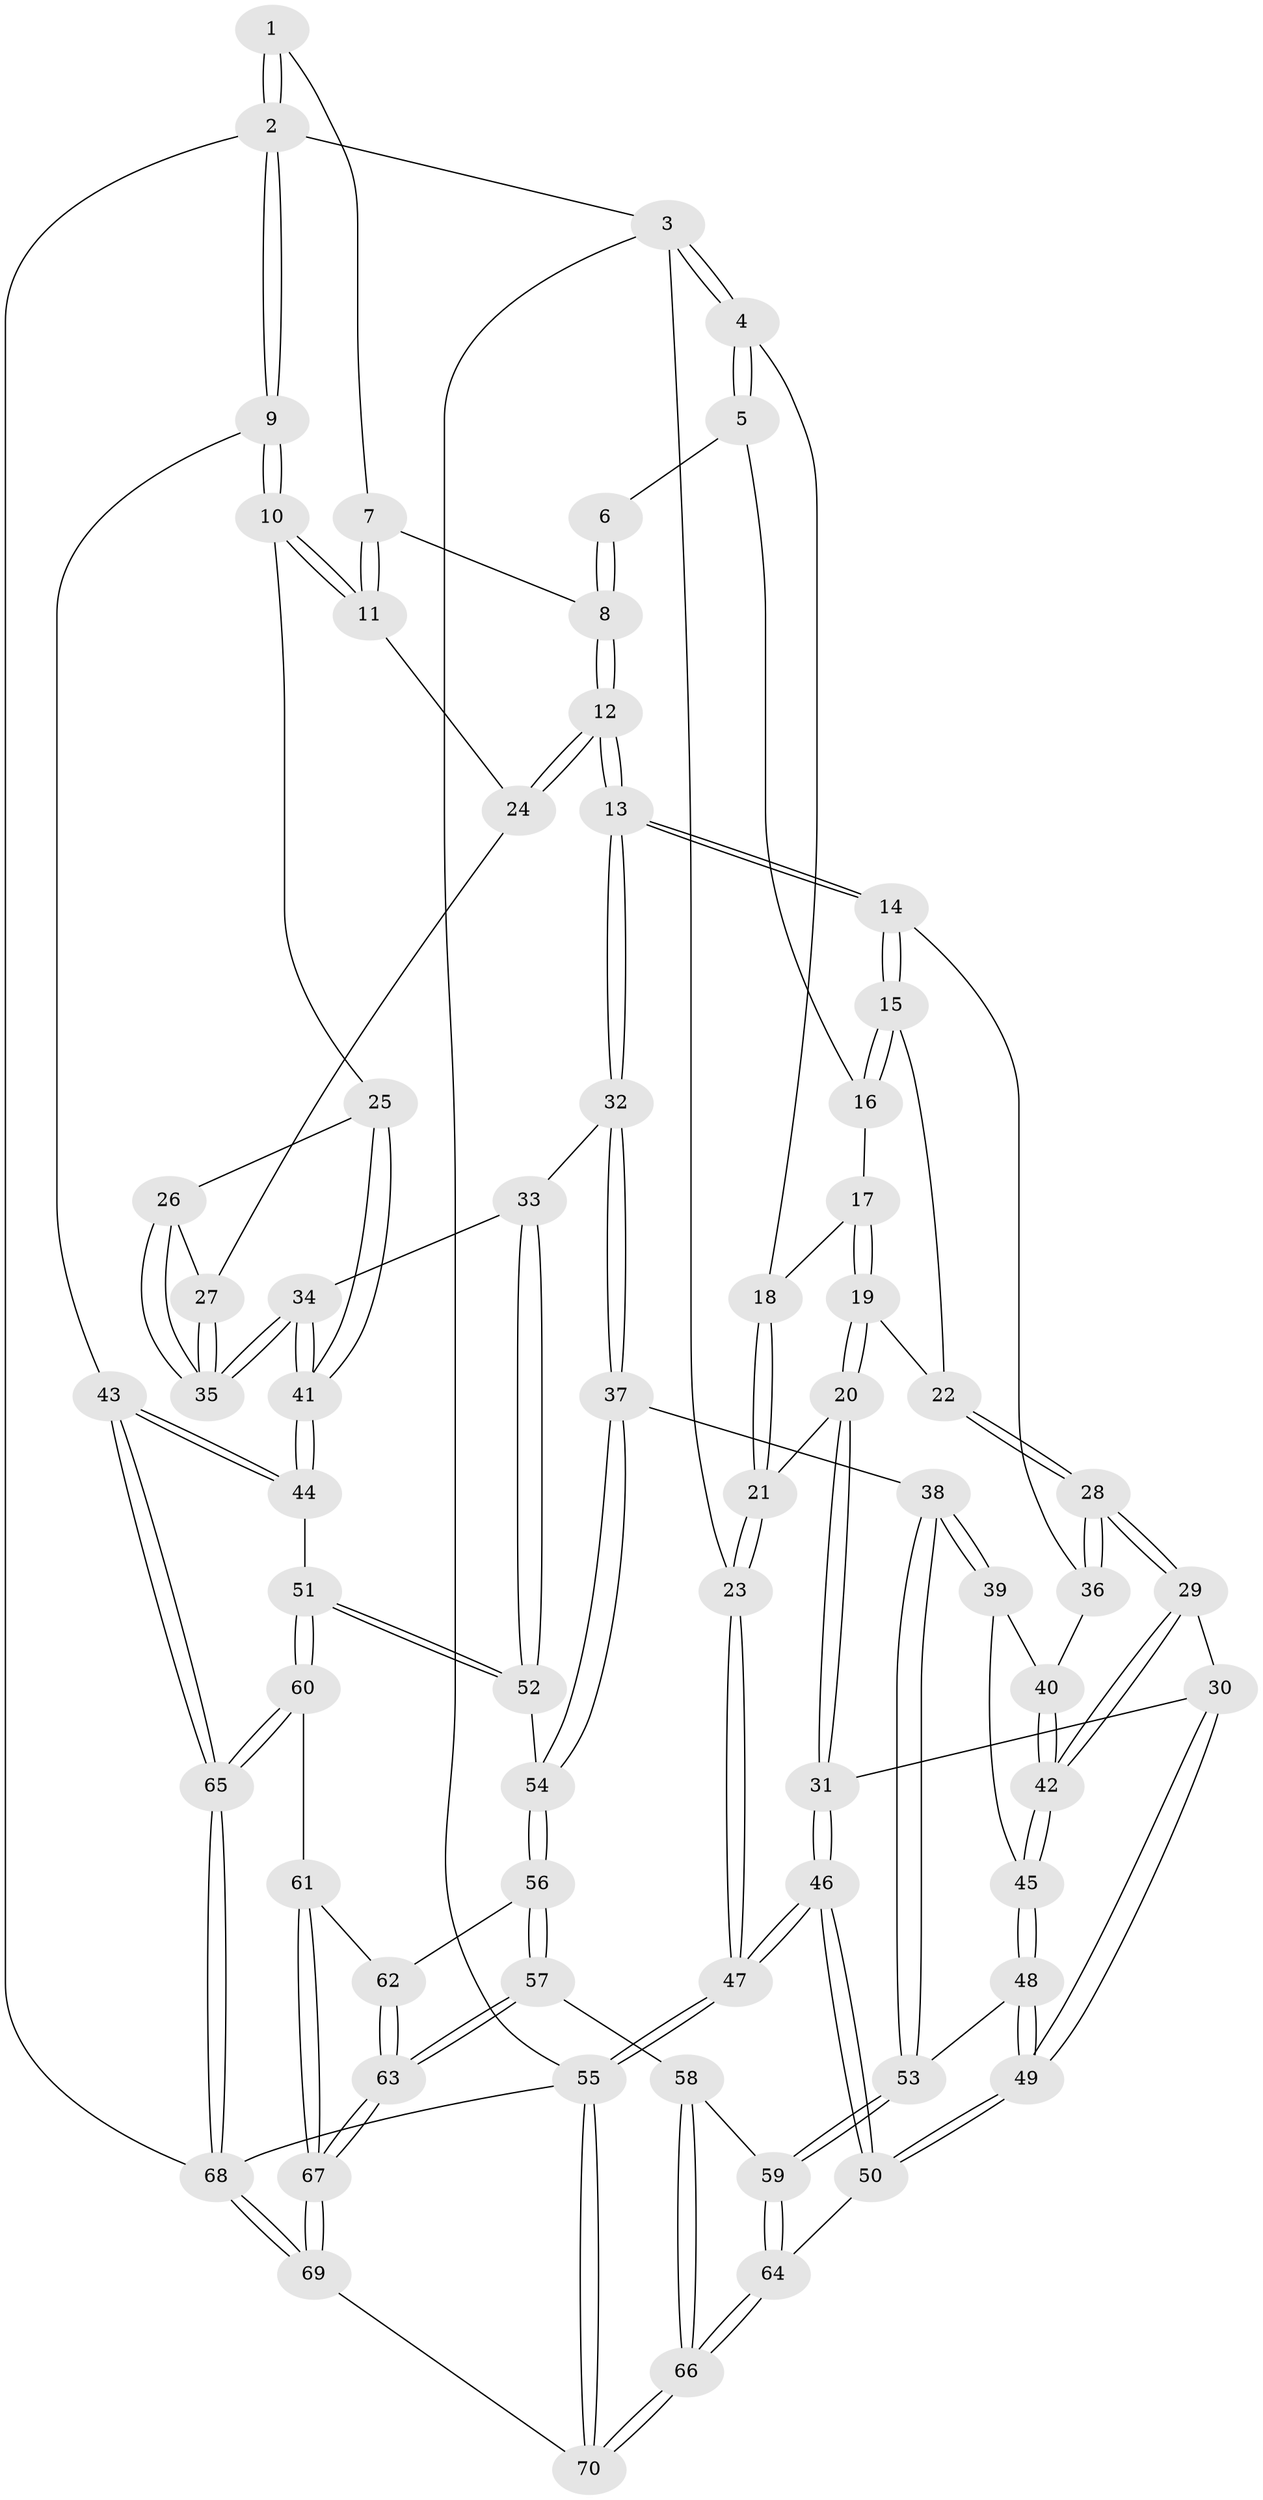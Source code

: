 // Generated by graph-tools (version 1.1) at 2025/03/03/09/25 03:03:12]
// undirected, 70 vertices, 172 edges
graph export_dot {
graph [start="1"]
  node [color=gray90,style=filled];
  1 [pos="+0.9324462806277293+0"];
  2 [pos="+1+0"];
  3 [pos="+0+0"];
  4 [pos="+0+0"];
  5 [pos="+0.286584160514007+0"];
  6 [pos="+0.42642235701312986+0"];
  7 [pos="+0.8241219489731791+0.04765229058768655"];
  8 [pos="+0.5974218533848655+0.18813492468023166"];
  9 [pos="+1+0.2864279158466366"];
  10 [pos="+1+0.2882128168264841"];
  11 [pos="+0.958816575056367+0.24137420578780885"];
  12 [pos="+0.5960981862565379+0.25466506020094704"];
  13 [pos="+0.5681552568053466+0.30759217548502005"];
  14 [pos="+0.49973973643786535+0.3191787772430568"];
  15 [pos="+0.45726289697545125+0.3164055925014605"];
  16 [pos="+0.3139270738661415+0.20748918102218616"];
  17 [pos="+0.2265801106957369+0.25829869563378643"];
  18 [pos="+0.13653605232621738+0.22596243156704063"];
  19 [pos="+0.25218912141794236+0.34891594000031617"];
  20 [pos="+0.08436675149135764+0.4596175172882238"];
  21 [pos="+0.07702656145635967+0.4565340454423772"];
  22 [pos="+0.32543262409356094+0.3756836126470781"];
  23 [pos="+0+0.4607718327273826"];
  24 [pos="+0.8448913450924042+0.2833842482325484"];
  25 [pos="+1+0.3978341640483966"];
  26 [pos="+0.9585294075305655+0.4088978053920359"];
  27 [pos="+0.8304393023752454+0.4101377842369094"];
  28 [pos="+0.2970960986832878+0.48956047739555386"];
  29 [pos="+0.28463095320080517+0.5147038705784407"];
  30 [pos="+0.15787241271634359+0.5056245503877317"];
  31 [pos="+0.10629323202738584+0.48052793131914373"];
  32 [pos="+0.6290507902244531+0.479984905470945"];
  33 [pos="+0.6862035418510618+0.4914768970152922"];
  34 [pos="+0.7801118817850525+0.5044399008780475"];
  35 [pos="+0.7842463995469351+0.49845515069033575"];
  36 [pos="+0.41658293264750823+0.46011924408176025"];
  37 [pos="+0.582393907610498+0.5774341985128902"];
  38 [pos="+0.5448391704986202+0.582057101978381"];
  39 [pos="+0.45706119307869636+0.5461742545264717"];
  40 [pos="+0.4108082967082666+0.5003873715532083"];
  41 [pos="+0.8622261149743007+0.5762274017774991"];
  42 [pos="+0.317876643969385+0.5567620143494258"];
  43 [pos="+1+0.7356069350481006"];
  44 [pos="+0.8927382034720475+0.6405507607638038"];
  45 [pos="+0.32206986502733936+0.5676336131701105"];
  46 [pos="+0.09739829932700564+0.807709142800344"];
  47 [pos="+0+0.9849918892063098"];
  48 [pos="+0.33587406268905845+0.6559740864694955"];
  49 [pos="+0.22245324489471727+0.7073899393960708"];
  50 [pos="+0.14491356834307598+0.798238414776148"];
  51 [pos="+0.8089457164502991+0.7183013251365677"];
  52 [pos="+0.7581081035163949+0.6777866452929494"];
  53 [pos="+0.36037903890870776+0.6687769591470363"];
  54 [pos="+0.5838049413145511+0.5842066476668599"];
  55 [pos="+0+1"];
  56 [pos="+0.5842234780176351+0.5949619067716662"];
  57 [pos="+0.5330089128066148+0.7886084011969843"];
  58 [pos="+0.44353558335335946+0.7856353517452792"];
  59 [pos="+0.3853508515339084+0.7185303163840787"];
  60 [pos="+0.7860324034727859+0.7590607206861537"];
  61 [pos="+0.7581122239042284+0.7853058627474246"];
  62 [pos="+0.6815457164669734+0.7179508300689589"];
  63 [pos="+0.5428070368860783+0.8001524733868371"];
  64 [pos="+0.2592133182748261+0.8585164919410477"];
  65 [pos="+1+1"];
  66 [pos="+0.3398325197512441+0.9254998636145431"];
  67 [pos="+0.6728709985006728+0.9774196921667926"];
  68 [pos="+1+1"];
  69 [pos="+0.6910582484579537+1"];
  70 [pos="+0.41242912684645316+1"];
  1 -- 2;
  1 -- 2;
  1 -- 7;
  2 -- 3;
  2 -- 9;
  2 -- 9;
  2 -- 68;
  3 -- 4;
  3 -- 4;
  3 -- 23;
  3 -- 55;
  4 -- 5;
  4 -- 5;
  4 -- 18;
  5 -- 6;
  5 -- 16;
  6 -- 8;
  6 -- 8;
  7 -- 8;
  7 -- 11;
  7 -- 11;
  8 -- 12;
  8 -- 12;
  9 -- 10;
  9 -- 10;
  9 -- 43;
  10 -- 11;
  10 -- 11;
  10 -- 25;
  11 -- 24;
  12 -- 13;
  12 -- 13;
  12 -- 24;
  12 -- 24;
  13 -- 14;
  13 -- 14;
  13 -- 32;
  13 -- 32;
  14 -- 15;
  14 -- 15;
  14 -- 36;
  15 -- 16;
  15 -- 16;
  15 -- 22;
  16 -- 17;
  17 -- 18;
  17 -- 19;
  17 -- 19;
  18 -- 21;
  18 -- 21;
  19 -- 20;
  19 -- 20;
  19 -- 22;
  20 -- 21;
  20 -- 31;
  20 -- 31;
  21 -- 23;
  21 -- 23;
  22 -- 28;
  22 -- 28;
  23 -- 47;
  23 -- 47;
  24 -- 27;
  25 -- 26;
  25 -- 41;
  25 -- 41;
  26 -- 27;
  26 -- 35;
  26 -- 35;
  27 -- 35;
  27 -- 35;
  28 -- 29;
  28 -- 29;
  28 -- 36;
  28 -- 36;
  29 -- 30;
  29 -- 42;
  29 -- 42;
  30 -- 31;
  30 -- 49;
  30 -- 49;
  31 -- 46;
  31 -- 46;
  32 -- 33;
  32 -- 37;
  32 -- 37;
  33 -- 34;
  33 -- 52;
  33 -- 52;
  34 -- 35;
  34 -- 35;
  34 -- 41;
  34 -- 41;
  36 -- 40;
  37 -- 38;
  37 -- 54;
  37 -- 54;
  38 -- 39;
  38 -- 39;
  38 -- 53;
  38 -- 53;
  39 -- 40;
  39 -- 45;
  40 -- 42;
  40 -- 42;
  41 -- 44;
  41 -- 44;
  42 -- 45;
  42 -- 45;
  43 -- 44;
  43 -- 44;
  43 -- 65;
  43 -- 65;
  44 -- 51;
  45 -- 48;
  45 -- 48;
  46 -- 47;
  46 -- 47;
  46 -- 50;
  46 -- 50;
  47 -- 55;
  47 -- 55;
  48 -- 49;
  48 -- 49;
  48 -- 53;
  49 -- 50;
  49 -- 50;
  50 -- 64;
  51 -- 52;
  51 -- 52;
  51 -- 60;
  51 -- 60;
  52 -- 54;
  53 -- 59;
  53 -- 59;
  54 -- 56;
  54 -- 56;
  55 -- 70;
  55 -- 70;
  55 -- 68;
  56 -- 57;
  56 -- 57;
  56 -- 62;
  57 -- 58;
  57 -- 63;
  57 -- 63;
  58 -- 59;
  58 -- 66;
  58 -- 66;
  59 -- 64;
  59 -- 64;
  60 -- 61;
  60 -- 65;
  60 -- 65;
  61 -- 62;
  61 -- 67;
  61 -- 67;
  62 -- 63;
  62 -- 63;
  63 -- 67;
  63 -- 67;
  64 -- 66;
  64 -- 66;
  65 -- 68;
  65 -- 68;
  66 -- 70;
  66 -- 70;
  67 -- 69;
  67 -- 69;
  68 -- 69;
  68 -- 69;
  69 -- 70;
}
